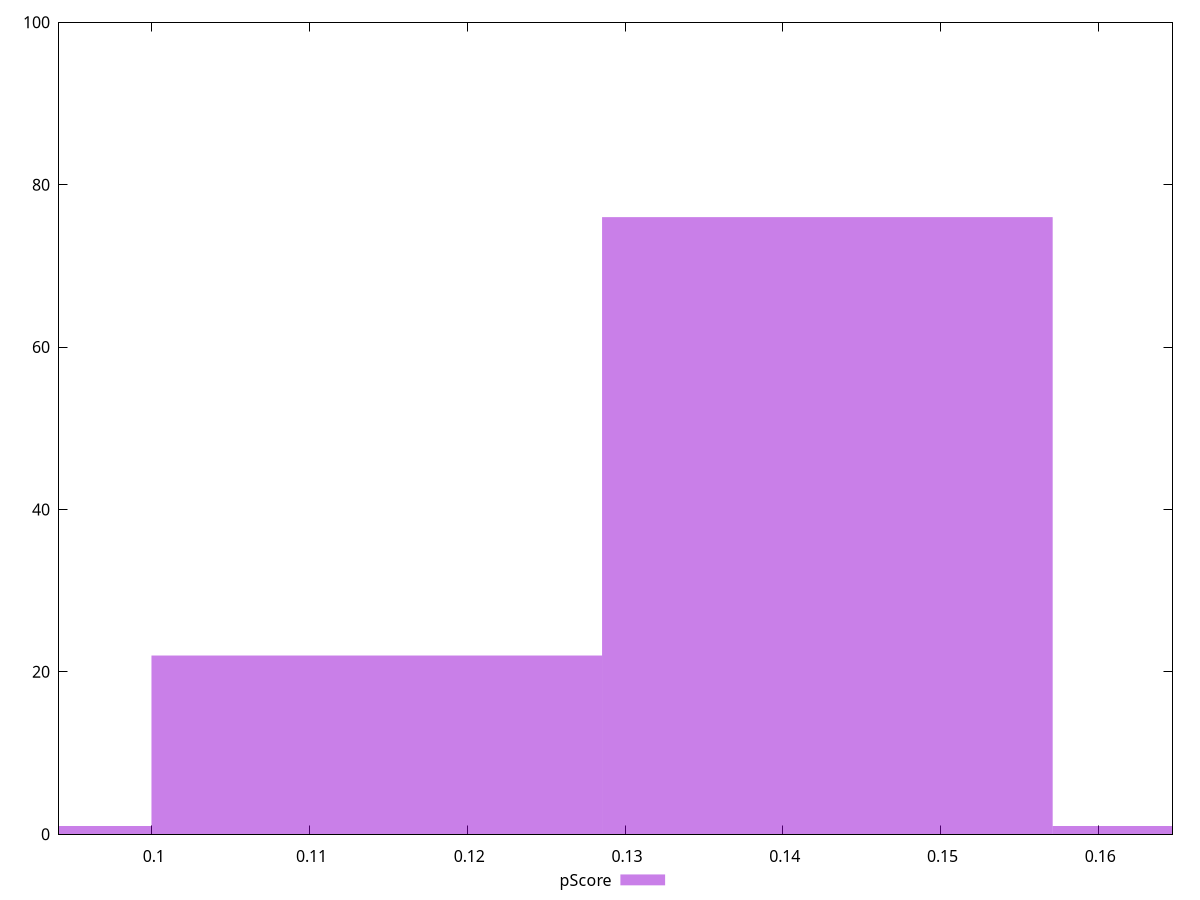 reset

$pScore <<EOF
0.1428271273218047 76
0.11426170185744376 22
0.08569627639308282 1
0.17139255278616564 1
EOF

set key outside below
set boxwidth 0.02856542546436094
set xrange [0.09411764705882353:0.16470588235294115]
set yrange [0:100]
set trange [0:100]
set style fill transparent solid 0.5 noborder
set terminal svg size 640, 490 enhanced background rgb 'white'
set output "reports/report_00032_2021-02-25T10-28-15.087Z/unused-javascript/samples/astro/pScore/histogram.svg"

plot $pScore title "pScore" with boxes

reset
